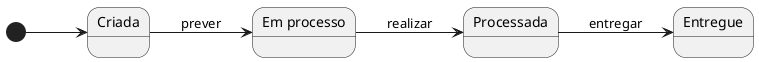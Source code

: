 @startuml
left to right direction

[*] --> Criada

state Criada {
}

state "Em processo" as aprocessar {

}

state Processada {

}

state Entregue {
}

Criada --> aprocessar : prever
aprocessar   --> Processada: realizar
Processada  --> Entregue: entregar


@enduml